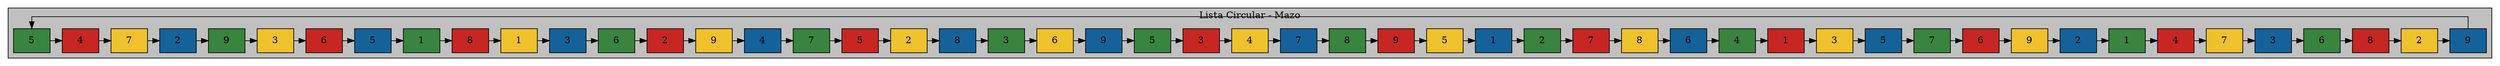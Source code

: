 digraph ReporteMazo {

    splines=ortho;
    node [shape=box; style=filled];
    subgraph cluster_mazo {
    label="Lista Circular - Mazo"
    bgcolor=gray;
node0 [label="4", fillcolor="#c72623"];
node1 [label="7", fillcolor="#eFC12C"];
node2 [label="2", fillcolor="#15629b"];
node3 [label="9", fillcolor="#39843e"];
node4 [label="3", fillcolor="#eFC12C"];
node5 [label="6", fillcolor="#c72623"];
node6 [label="5", fillcolor="#15629b"];
node7 [label="1", fillcolor="#39843e"];
node8 [label="8", fillcolor="#c72623"];
node9 [label="1", fillcolor="#eFC12C"];
node10 [label="3", fillcolor="#15629b"];
node11 [label="6", fillcolor="#39843e"];
node12 [label="2", fillcolor="#c72623"];
node13 [label="9", fillcolor="#eFC12C"];
node14 [label="4", fillcolor="#15629b"];
node15 [label="7", fillcolor="#39843e"];
node16 [label="5", fillcolor="#c72623"];
node17 [label="2", fillcolor="#eFC12C"];
node18 [label="8", fillcolor="#15629b"];
node19 [label="3", fillcolor="#39843e"];
node20 [label="6", fillcolor="#eFC12C"];
node21 [label="9", fillcolor="#15629b"];
node22 [label="5", fillcolor="#39843e"];
node23 [label="3", fillcolor="#c72623"];
node24 [label="4", fillcolor="#eFC12C"];
node25 [label="7", fillcolor="#15629b"];
node26 [label="8", fillcolor="#39843e"];
node27 [label="9", fillcolor="#c72623"];
node28 [label="5", fillcolor="#eFC12C"];
node29 [label="1", fillcolor="#15629b"];
node30 [label="2", fillcolor="#39843e"];
node31 [label="7", fillcolor="#c72623"];
node32 [label="8", fillcolor="#eFC12C"];
node33 [label="6", fillcolor="#15629b"];
node34 [label="4", fillcolor="#39843e"];
node35 [label="1", fillcolor="#c72623"];
node36 [label="3", fillcolor="#eFC12C"];
node37 [label="5", fillcolor="#15629b"];
node38 [label="7", fillcolor="#39843e"];
node39 [label="6", fillcolor="#c72623"];
node40 [label="9", fillcolor="#eFC12C"];
node41 [label="2", fillcolor="#15629b"];
node42 [label="1", fillcolor="#39843e"];
node43 [label="4", fillcolor="#c72623"];
node44 [label="7", fillcolor="#eFC12C"];
node45 [label="3", fillcolor="#15629b"];
node46 [label="6", fillcolor="#39843e"];
node47 [label="8", fillcolor="#c72623"];
node48 [label="2", fillcolor="#eFC12C"];
node49 [label="9", fillcolor="#15629b"];
node50 [label="5", fillcolor="#39843e"];
node0 -> node1 [color=black];
node1 -> node2 [color=black];
node2 -> node3 [color=black];
node3 -> node4 [color=black];
node4 -> node5 [color=black];
node5 -> node6 [color=black];
node6 -> node7 [color=black];
node7 -> node8 [color=black];
node8 -> node9 [color=black];
node9 -> node10 [color=black];
node10 -> node11 [color=black];
node11 -> node12 [color=black];
node12 -> node13 [color=black];
node13 -> node14 [color=black];
node14 -> node15 [color=black];
node15 -> node16 [color=black];
node16 -> node17 [color=black];
node17 -> node18 [color=black];
node18 -> node19 [color=black];
node19 -> node20 [color=black];
node20 -> node21 [color=black];
node21 -> node22 [color=black];
node22 -> node23 [color=black];
node23 -> node24 [color=black];
node24 -> node25 [color=black];
node25 -> node26 [color=black];
node26 -> node27 [color=black];
node27 -> node28 [color=black];
node28 -> node29 [color=black];
node29 -> node30 [color=black];
node30 -> node31 [color=black];
node31 -> node32 [color=black];
node32 -> node33 [color=black];
node33 -> node34 [color=black];
node34 -> node35 [color=black];
node35 -> node36 [color=black];
node36 -> node37 [color=black];
node37 -> node38 [color=black];
node38 -> node39 [color=black];
node39 -> node40 [color=black];
node40 -> node41 [color=black];
node41 -> node42 [color=black];
node42 -> node43 [color=black];
node43 -> node44 [color=black];
node44 -> node45 [color=black];
node45 -> node46 [color=black];
node46 -> node47 [color=black];
node47 -> node48 [color=black];
node48 -> node49 [color=black];
node49 -> node50 [color=black];
node50 -> node0;
{rank=same; node0; node1; node2; node3; node4; node5; node6; node7; node8; node9; node10; node11; node12; node13; node14; node15; node16; node17; node18; node19; node20; node21; node22; node23; node24; node25; node26; node27; node28; node29; node30; node31; node32; node33; node34; node35; node36; node37; node38; node39; node40; node41; node42; node43; node44; node45; node46; node47; node48; node49; node50; }
}
}